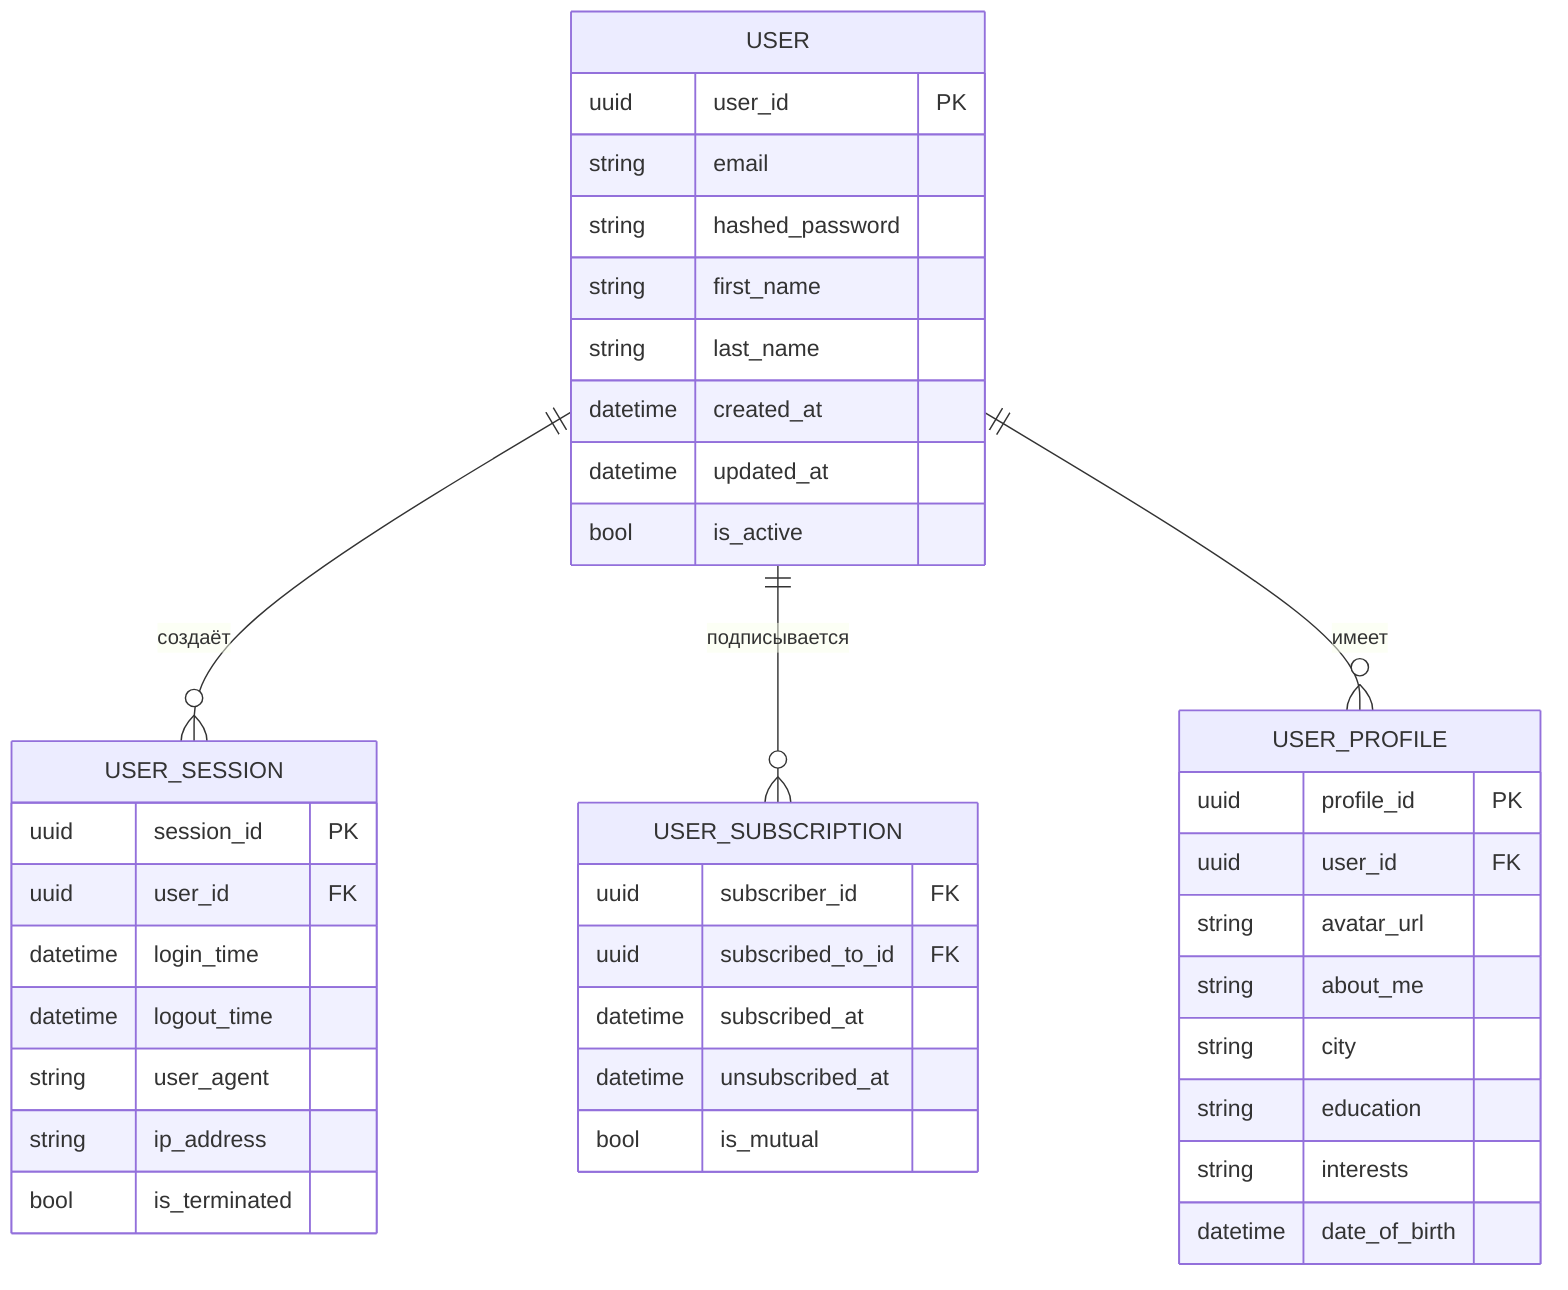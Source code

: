 erDiagram
  USER {
    uuid user_id PK
    string email
    string hashed_password
    string first_name
    string last_name
    datetime created_at
    datetime updated_at
    bool is_active
  }

  USER_SESSION {
    uuid session_id PK
    uuid user_id FK
    datetime login_time
    datetime logout_time
    string user_agent
    string ip_address
    bool is_terminated
  }

  USER_SUBSCRIPTION {
    uuid subscriber_id FK
    uuid subscribed_to_id FK
    datetime subscribed_at
    datetime unsubscribed_at
    bool is_mutual
  }

  USER_PROFILE {
    uuid profile_id PK
    uuid user_id FK
    string avatar_url
    string about_me
    string city
    string education
    string interests
    datetime date_of_birth
  }

  USER ||--o{ USER_SESSION : "создаёт"
  USER ||--o{ USER_SUBSCRIPTION : "подписывается"
  USER ||--o{ USER_PROFILE : "имеет"